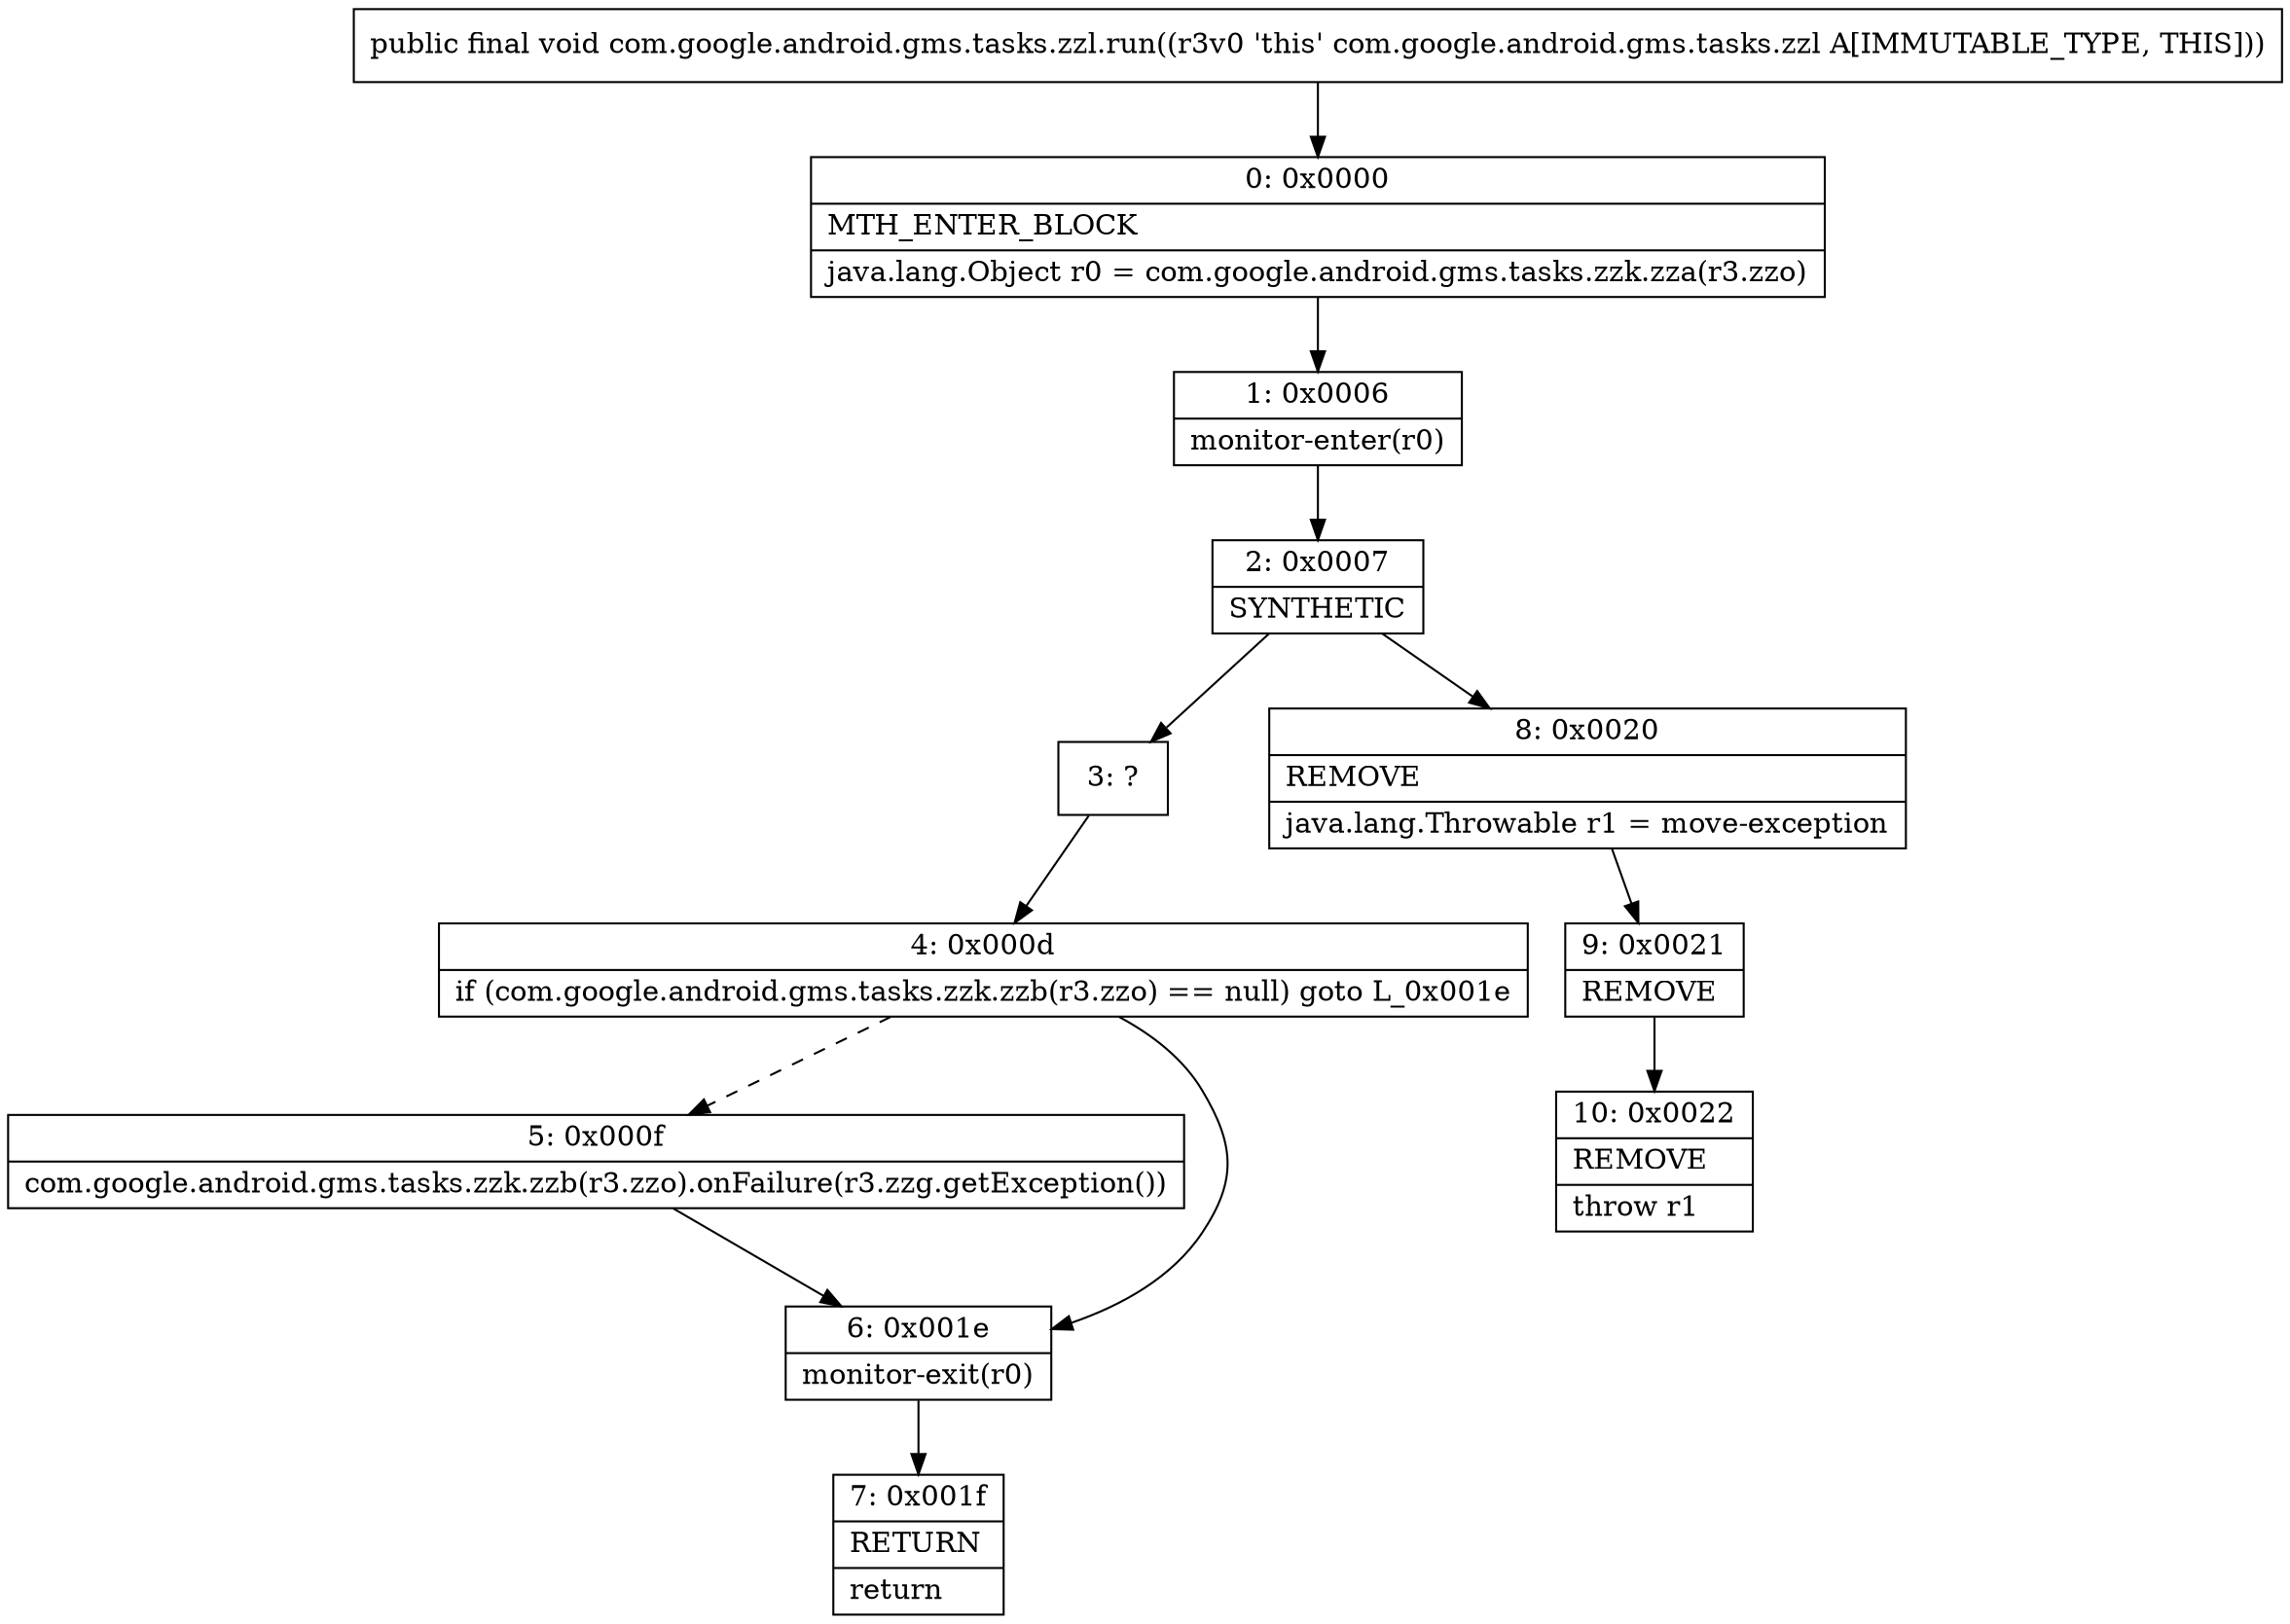 digraph "CFG forcom.google.android.gms.tasks.zzl.run()V" {
Node_0 [shape=record,label="{0\:\ 0x0000|MTH_ENTER_BLOCK\l|java.lang.Object r0 = com.google.android.gms.tasks.zzk.zza(r3.zzo)\l}"];
Node_1 [shape=record,label="{1\:\ 0x0006|monitor\-enter(r0)\l}"];
Node_2 [shape=record,label="{2\:\ 0x0007|SYNTHETIC\l}"];
Node_3 [shape=record,label="{3\:\ ?}"];
Node_4 [shape=record,label="{4\:\ 0x000d|if (com.google.android.gms.tasks.zzk.zzb(r3.zzo) == null) goto L_0x001e\l}"];
Node_5 [shape=record,label="{5\:\ 0x000f|com.google.android.gms.tasks.zzk.zzb(r3.zzo).onFailure(r3.zzg.getException())\l}"];
Node_6 [shape=record,label="{6\:\ 0x001e|monitor\-exit(r0)\l}"];
Node_7 [shape=record,label="{7\:\ 0x001f|RETURN\l|return\l}"];
Node_8 [shape=record,label="{8\:\ 0x0020|REMOVE\l|java.lang.Throwable r1 = move\-exception\l}"];
Node_9 [shape=record,label="{9\:\ 0x0021|REMOVE\l}"];
Node_10 [shape=record,label="{10\:\ 0x0022|REMOVE\l|throw r1\l}"];
MethodNode[shape=record,label="{public final void com.google.android.gms.tasks.zzl.run((r3v0 'this' com.google.android.gms.tasks.zzl A[IMMUTABLE_TYPE, THIS])) }"];
MethodNode -> Node_0;
Node_0 -> Node_1;
Node_1 -> Node_2;
Node_2 -> Node_3;
Node_2 -> Node_8;
Node_3 -> Node_4;
Node_4 -> Node_5[style=dashed];
Node_4 -> Node_6;
Node_5 -> Node_6;
Node_6 -> Node_7;
Node_8 -> Node_9;
Node_9 -> Node_10;
}

